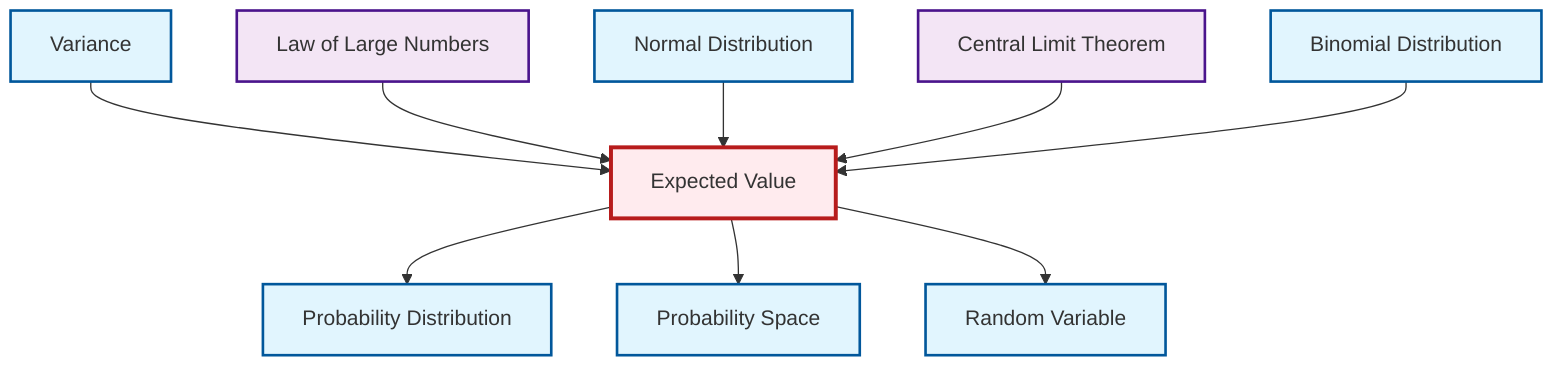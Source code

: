 graph TD
    classDef definition fill:#e1f5fe,stroke:#01579b,stroke-width:2px
    classDef theorem fill:#f3e5f5,stroke:#4a148c,stroke-width:2px
    classDef axiom fill:#fff3e0,stroke:#e65100,stroke-width:2px
    classDef example fill:#e8f5e9,stroke:#1b5e20,stroke-width:2px
    classDef current fill:#ffebee,stroke:#b71c1c,stroke-width:3px
    def-expectation["Expected Value"]:::definition
    def-normal-distribution["Normal Distribution"]:::definition
    thm-law-of-large-numbers["Law of Large Numbers"]:::theorem
    def-binomial-distribution["Binomial Distribution"]:::definition
    def-variance["Variance"]:::definition
    def-random-variable["Random Variable"]:::definition
    def-probability-distribution["Probability Distribution"]:::definition
    def-probability-space["Probability Space"]:::definition
    thm-central-limit["Central Limit Theorem"]:::theorem
    def-expectation --> def-probability-distribution
    def-variance --> def-expectation
    def-expectation --> def-probability-space
    thm-law-of-large-numbers --> def-expectation
    def-expectation --> def-random-variable
    def-normal-distribution --> def-expectation
    thm-central-limit --> def-expectation
    def-binomial-distribution --> def-expectation
    class def-expectation current